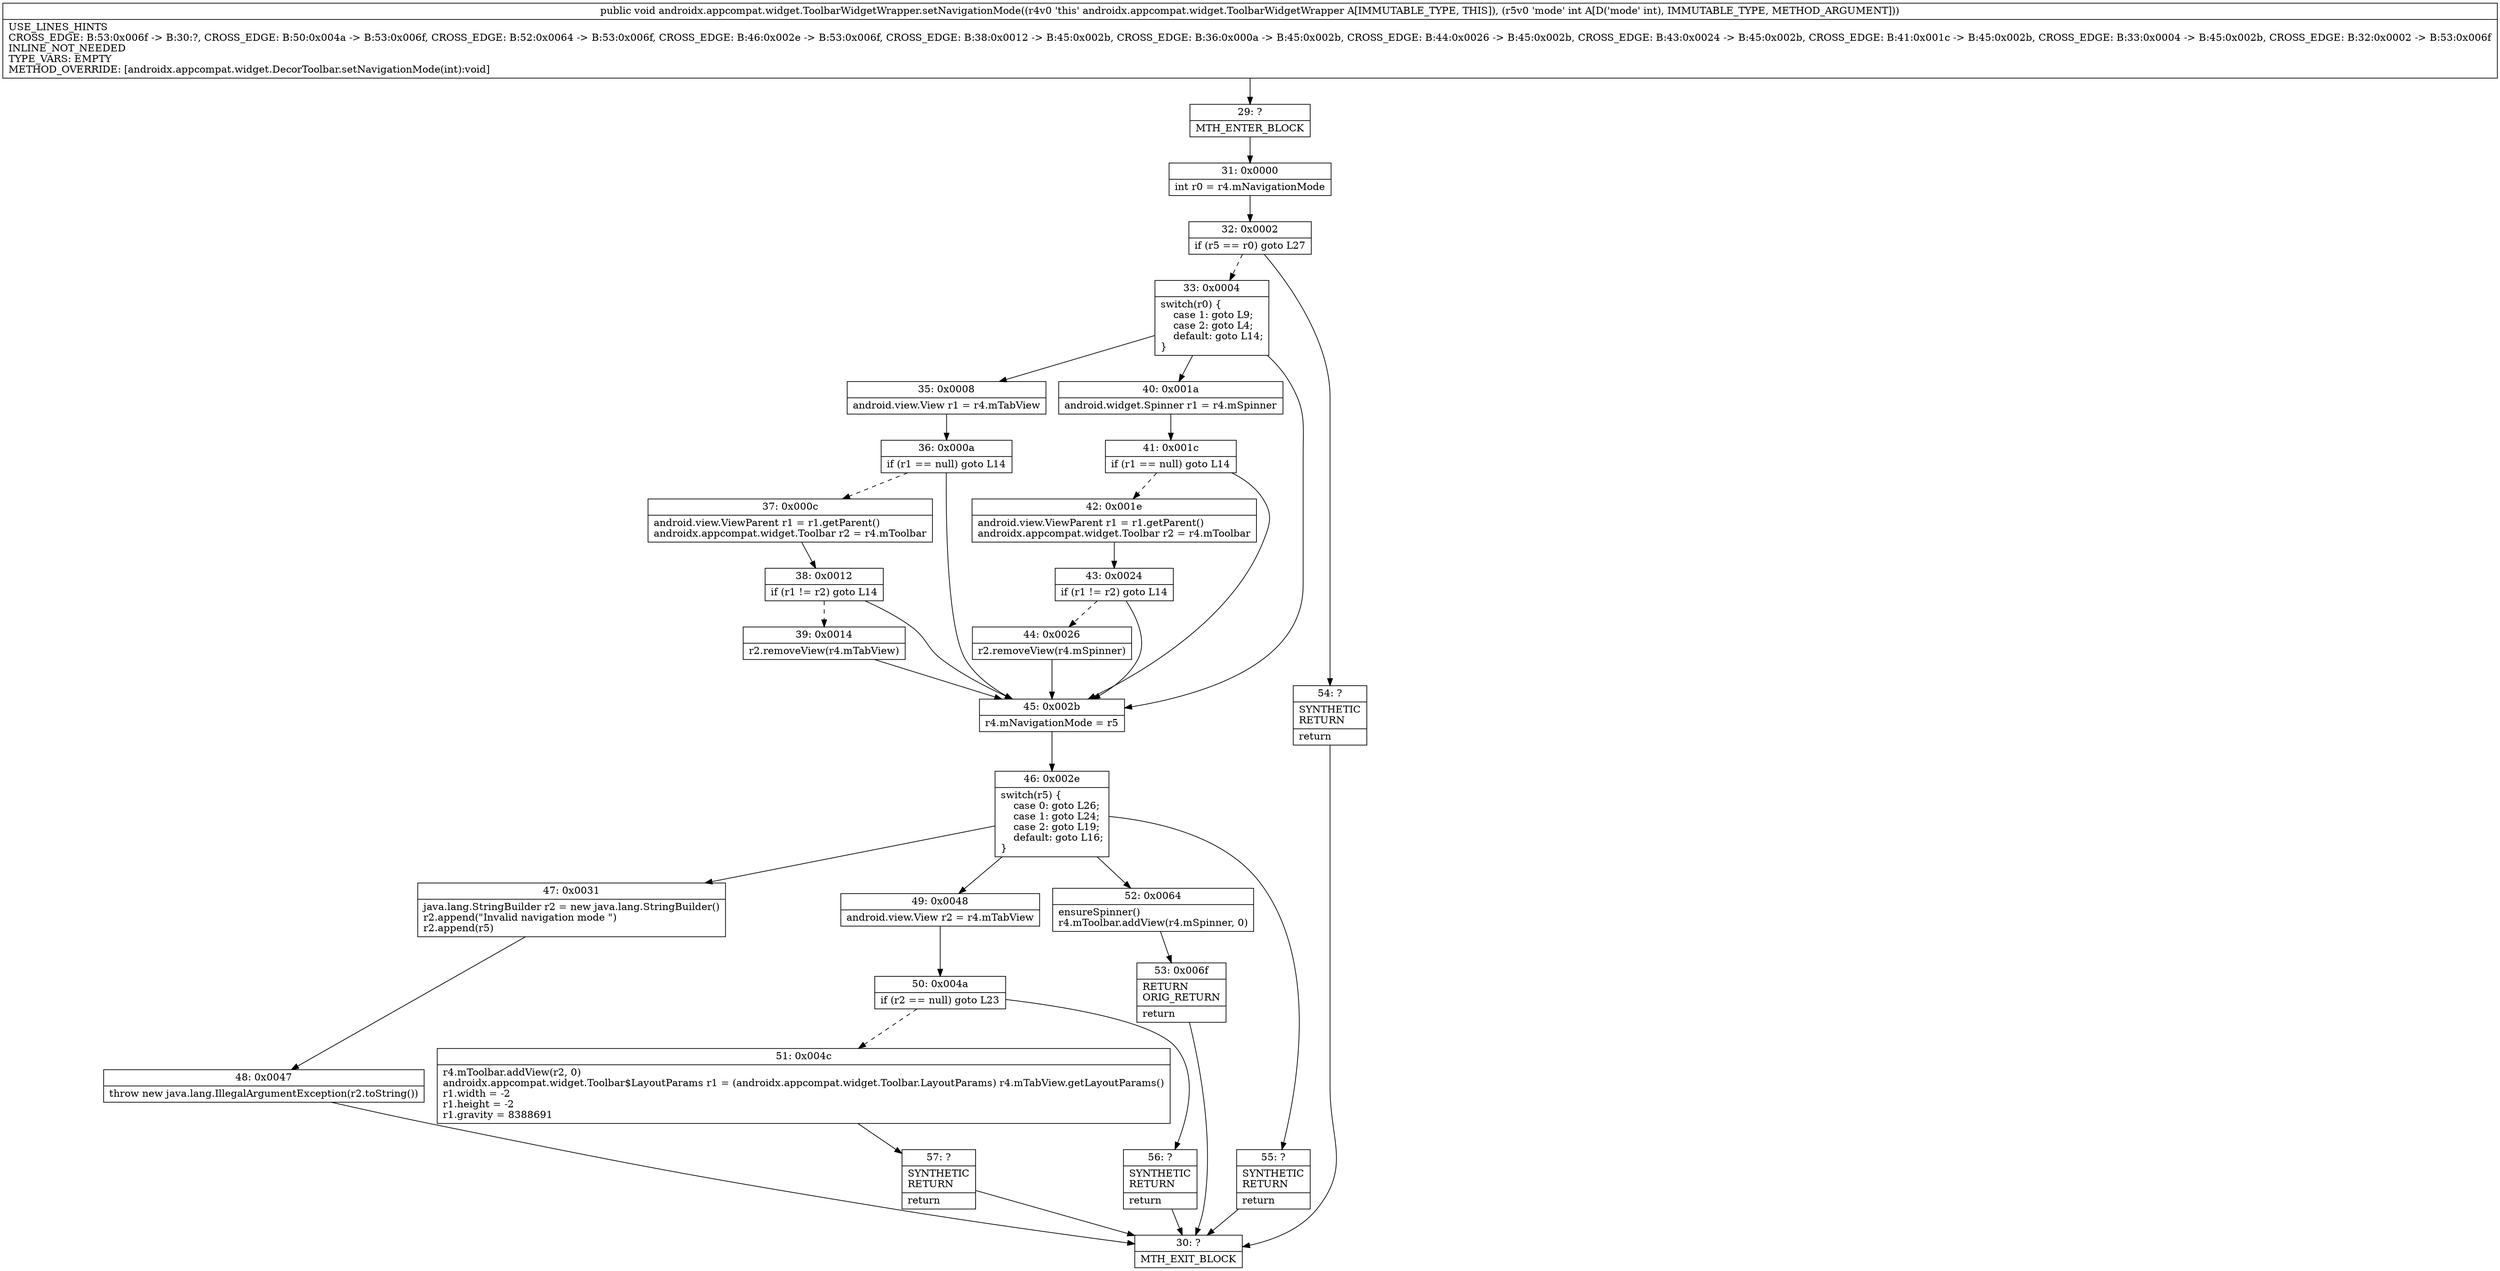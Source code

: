 digraph "CFG forandroidx.appcompat.widget.ToolbarWidgetWrapper.setNavigationMode(I)V" {
Node_29 [shape=record,label="{29\:\ ?|MTH_ENTER_BLOCK\l}"];
Node_31 [shape=record,label="{31\:\ 0x0000|int r0 = r4.mNavigationMode\l}"];
Node_32 [shape=record,label="{32\:\ 0x0002|if (r5 == r0) goto L27\l}"];
Node_33 [shape=record,label="{33\:\ 0x0004|switch(r0) \{\l    case 1: goto L9;\l    case 2: goto L4;\l    default: goto L14;\l\}\l}"];
Node_35 [shape=record,label="{35\:\ 0x0008|android.view.View r1 = r4.mTabView\l}"];
Node_36 [shape=record,label="{36\:\ 0x000a|if (r1 == null) goto L14\l}"];
Node_37 [shape=record,label="{37\:\ 0x000c|android.view.ViewParent r1 = r1.getParent()\landroidx.appcompat.widget.Toolbar r2 = r4.mToolbar\l}"];
Node_38 [shape=record,label="{38\:\ 0x0012|if (r1 != r2) goto L14\l}"];
Node_39 [shape=record,label="{39\:\ 0x0014|r2.removeView(r4.mTabView)\l}"];
Node_40 [shape=record,label="{40\:\ 0x001a|android.widget.Spinner r1 = r4.mSpinner\l}"];
Node_41 [shape=record,label="{41\:\ 0x001c|if (r1 == null) goto L14\l}"];
Node_42 [shape=record,label="{42\:\ 0x001e|android.view.ViewParent r1 = r1.getParent()\landroidx.appcompat.widget.Toolbar r2 = r4.mToolbar\l}"];
Node_43 [shape=record,label="{43\:\ 0x0024|if (r1 != r2) goto L14\l}"];
Node_44 [shape=record,label="{44\:\ 0x0026|r2.removeView(r4.mSpinner)\l}"];
Node_45 [shape=record,label="{45\:\ 0x002b|r4.mNavigationMode = r5\l}"];
Node_46 [shape=record,label="{46\:\ 0x002e|switch(r5) \{\l    case 0: goto L26;\l    case 1: goto L24;\l    case 2: goto L19;\l    default: goto L16;\l\}\l}"];
Node_47 [shape=record,label="{47\:\ 0x0031|java.lang.StringBuilder r2 = new java.lang.StringBuilder()\lr2.append(\"Invalid navigation mode \")\lr2.append(r5)\l}"];
Node_48 [shape=record,label="{48\:\ 0x0047|throw new java.lang.IllegalArgumentException(r2.toString())\l}"];
Node_30 [shape=record,label="{30\:\ ?|MTH_EXIT_BLOCK\l}"];
Node_49 [shape=record,label="{49\:\ 0x0048|android.view.View r2 = r4.mTabView\l}"];
Node_50 [shape=record,label="{50\:\ 0x004a|if (r2 == null) goto L23\l}"];
Node_51 [shape=record,label="{51\:\ 0x004c|r4.mToolbar.addView(r2, 0)\landroidx.appcompat.widget.Toolbar$LayoutParams r1 = (androidx.appcompat.widget.Toolbar.LayoutParams) r4.mTabView.getLayoutParams()\lr1.width = \-2\lr1.height = \-2\lr1.gravity = 8388691\l}"];
Node_57 [shape=record,label="{57\:\ ?|SYNTHETIC\lRETURN\l|return\l}"];
Node_56 [shape=record,label="{56\:\ ?|SYNTHETIC\lRETURN\l|return\l}"];
Node_52 [shape=record,label="{52\:\ 0x0064|ensureSpinner()\lr4.mToolbar.addView(r4.mSpinner, 0)\l}"];
Node_53 [shape=record,label="{53\:\ 0x006f|RETURN\lORIG_RETURN\l|return\l}"];
Node_55 [shape=record,label="{55\:\ ?|SYNTHETIC\lRETURN\l|return\l}"];
Node_54 [shape=record,label="{54\:\ ?|SYNTHETIC\lRETURN\l|return\l}"];
MethodNode[shape=record,label="{public void androidx.appcompat.widget.ToolbarWidgetWrapper.setNavigationMode((r4v0 'this' androidx.appcompat.widget.ToolbarWidgetWrapper A[IMMUTABLE_TYPE, THIS]), (r5v0 'mode' int A[D('mode' int), IMMUTABLE_TYPE, METHOD_ARGUMENT]))  | USE_LINES_HINTS\lCROSS_EDGE: B:53:0x006f \-\> B:30:?, CROSS_EDGE: B:50:0x004a \-\> B:53:0x006f, CROSS_EDGE: B:52:0x0064 \-\> B:53:0x006f, CROSS_EDGE: B:46:0x002e \-\> B:53:0x006f, CROSS_EDGE: B:38:0x0012 \-\> B:45:0x002b, CROSS_EDGE: B:36:0x000a \-\> B:45:0x002b, CROSS_EDGE: B:44:0x0026 \-\> B:45:0x002b, CROSS_EDGE: B:43:0x0024 \-\> B:45:0x002b, CROSS_EDGE: B:41:0x001c \-\> B:45:0x002b, CROSS_EDGE: B:33:0x0004 \-\> B:45:0x002b, CROSS_EDGE: B:32:0x0002 \-\> B:53:0x006f\lINLINE_NOT_NEEDED\lTYPE_VARS: EMPTY\lMETHOD_OVERRIDE: [androidx.appcompat.widget.DecorToolbar.setNavigationMode(int):void]\l}"];
MethodNode -> Node_29;Node_29 -> Node_31;
Node_31 -> Node_32;
Node_32 -> Node_33[style=dashed];
Node_32 -> Node_54;
Node_33 -> Node_35;
Node_33 -> Node_40;
Node_33 -> Node_45;
Node_35 -> Node_36;
Node_36 -> Node_37[style=dashed];
Node_36 -> Node_45;
Node_37 -> Node_38;
Node_38 -> Node_39[style=dashed];
Node_38 -> Node_45;
Node_39 -> Node_45;
Node_40 -> Node_41;
Node_41 -> Node_42[style=dashed];
Node_41 -> Node_45;
Node_42 -> Node_43;
Node_43 -> Node_44[style=dashed];
Node_43 -> Node_45;
Node_44 -> Node_45;
Node_45 -> Node_46;
Node_46 -> Node_47;
Node_46 -> Node_49;
Node_46 -> Node_52;
Node_46 -> Node_55;
Node_47 -> Node_48;
Node_48 -> Node_30;
Node_49 -> Node_50;
Node_50 -> Node_51[style=dashed];
Node_50 -> Node_56;
Node_51 -> Node_57;
Node_57 -> Node_30;
Node_56 -> Node_30;
Node_52 -> Node_53;
Node_53 -> Node_30;
Node_55 -> Node_30;
Node_54 -> Node_30;
}

